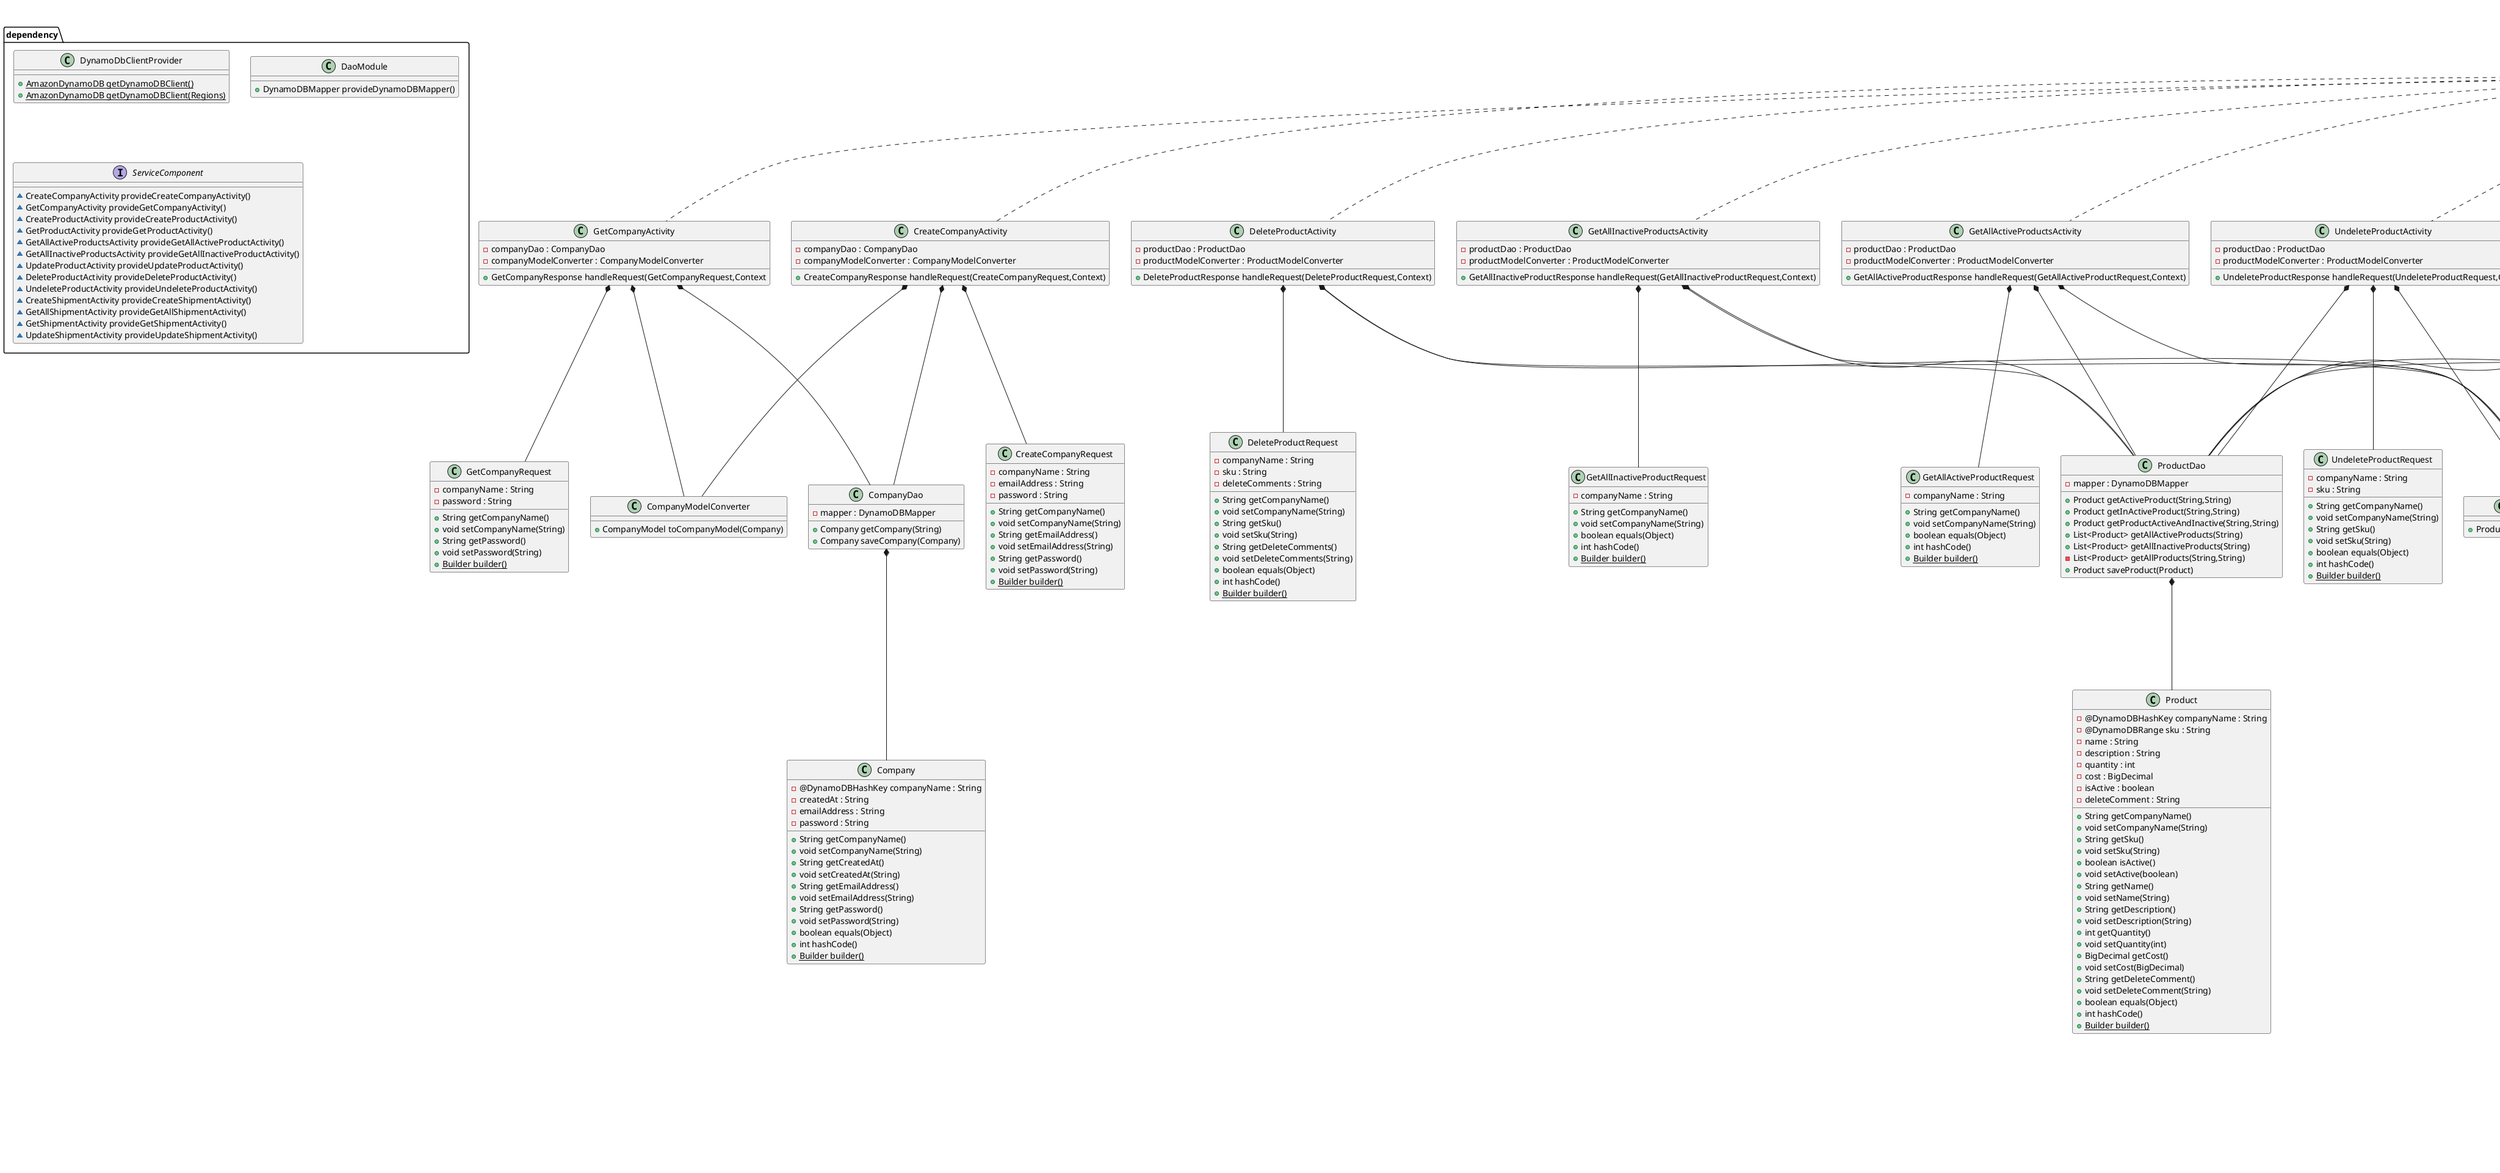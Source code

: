 @startuml
interface RequestHandler {
O handleRequest(I input, Context context)
}

class Company {
- @DynamoDBHashKey companyName : String
- createdAt : String
- emailAddress : String
- password : String
+ String getCompanyName()
+ void setCompanyName(String)
+ String getCreatedAt()
+ void setCreatedAt(String)
+ String getEmailAddress()
+ void setEmailAddress(String)
+ String getPassword()
+ void setPassword(String)
+ boolean equals(Object)
+ int hashCode()
+ {static} Builder builder()
}

class CompanyModelConverter {
+ CompanyModel toCompanyModel(Company)
}

class CreateCompanyActivity {
- companyDao : CompanyDao
- companyModelConverter : CompanyModelConverter
+ CreateCompanyResponse handleRequest(CreateCompanyRequest,Context)
}

class CreateCompanyRequest {
- companyName : String
- emailAddress : String
- password : String
+ String getCompanyName()
+ void setCompanyName(String)
+ String getEmailAddress()
+ void setEmailAddress(String)
+ String getPassword()
+ void setPassword(String)
+ {static} Builder builder()
}

class GetCompanyActivity {
- companyDao : CompanyDao
- companyModelConverter : CompanyModelConverter
+ GetCompanyResponse handleRequest(GetCompanyRequest,Context
}

class GetCompanyRequest {
- companyName : String
- password : String
+ String getCompanyName()
+ void setCompanyName(String)
+ String getPassword()
+ void setPassword(String)
+ {static} Builder builder()
}

class CompanyDao {
- mapper : DynamoDBMapper
+ Company getCompany(String)
+ Company saveCompany(Company)
}

class ProductDao {
- mapper : DynamoDBMapper
+ Product getActiveProduct(String,String)
+ Product getInActiveProduct(String,String)
+ Product getProductActiveAndInactive(String,String)
+ List<Product> getAllActiveProducts(String)
+ List<Product> getAllInactiveProducts(String)
- List<Product> getAllProducts(String,String)
+ Product saveProduct(Product)
}

class Product {
- @DynamoDBHashKey companyName : String
- @DynamoDBRange sku : String
- name : String
- description : String
- quantity : int
- cost : BigDecimal
- isActive : boolean
- deleteComment : String
+ String getCompanyName()
+ void setCompanyName(String)
+ String getSku()
+ void setSku(String)
+ boolean isActive()
+ void setActive(boolean)
+ String getName()
+ void setName(String)
+ String getDescription()
+ void setDescription(String)
+ int getQuantity()
+ void setQuantity(int)
+ BigDecimal getCost()
+ void setCost(BigDecimal)
+ String getDeleteComment()
+ void setDeleteComment(String)
+ boolean equals(Object)
+ int hashCode()
+ {static} Builder builder()
}

class ProductModelConverter {
+ ProductModel toProductModel(Product)
}

class CreateProductActivity {
- productDao : ProductDao
- productModelConverter : ProductModelConverter
+ CreateProductResponse handleRequest(CreateProductRequest,Context)
}

class CreateProductRequest {
- companyName : String
- sku : String
- name : String
- description : String
- quantity : int
- cost : BigDecimal
+ String getCompanyName()
+ void setCompanyName(String)
+ String getSku()
+ void setSku(String)
+ String getName()
+ void setName(String)
+ String getDescription()
+ void setDescription(String)
+ int getQuantity()
+ void setQuantity(int)
+ BigDecimal getCost()
+ void setCost(BigDecimal)
+ boolean equals(Object)
+ int hashCode()
+ {static} Builder builder()
}

class GetProductActivity {
- productDao : ProductDao
- productModelConverter : ProductModelConverter
+ GetProductResponse handleRequest(GetProductRequest,Context)
}

class GetProductRequest {
- companyName : String
- sku : String
+ String getCompanyName()
+ void setCompanyName(String)
+ String getSku()
+ void setSku(String)
+ boolean equals(Object)
+ int hashCode()
+ {static} Builder builder()
}

class GetAllActiveProductsActivity {
- productDao : ProductDao
- productModelConverter : ProductModelConverter
+ GetAllActiveProductResponse handleRequest(GetAllActiveProductRequest,Context)
}

class GetAllActiveProductRequest {
- companyName : String
+ String getCompanyName()
+ void setCompanyName(String)
+ boolean equals(Object)
+ int hashCode()
+ {static} Builder builder()
}

class GetAllInactiveProductsActivity {
- productDao : ProductDao
- productModelConverter : ProductModelConverter
+ GetAllInactiveProductResponse handleRequest(GetAllInactiveProductRequest,Context)
}

class GetAllInactiveProductRequest {
- companyName : String
+ String getCompanyName()
+ void setCompanyName(String)
+ boolean equals(Object)
+ int hashCode()
+ {static} Builder builder()
}

class UpdateProductActivity {
- productDao : ProductDao
- productModelConverter : ProductModelConverter
+ UpdateProductResponse handleRequest(UpdateProductRequest,Context)
}

class UpdateProductRequest {
- companyName : String
- sku : String
- name : String
- description : String
- quantity : int
- cost : BigDecimal
+ String getCompanyName()
+ void setCompanyName(String)
+ String getSku()
+ void setSku(String)
+ String getName()
+ void setName(String)
+ String getDescription()
+ void setDescription(String)
+ int getQuantity()
+ void setQuantity(int)
+ BigDecimal getCost()
+ void setCost(BigDecimal)
+ boolean equals(Object)
+ int hashCode()
+ {static} Builder builder()
}

class DeleteProductRequest {
- companyName : String
- sku : String
- deleteComments : String
+ String getCompanyName()
+ void setCompanyName(String)
+ String getSku()
+ void setSku(String)
+ String getDeleteComments()
+ void setDeleteComments(String)
+ boolean equals(Object)
+ int hashCode()
+ {static} Builder builder()
}

class DeleteProductActivity {
- productDao : ProductDao
- productModelConverter : ProductModelConverter
+ DeleteProductResponse handleRequest(DeleteProductRequest,Context)
}

class UndeleteProductActivity {
- productDao : ProductDao
- productModelConverter : ProductModelConverter
+ UndeleteProductResponse handleRequest(UndeleteProductRequest,Context)
}


class UndeleteProductRequest {
- companyName : String
- sku : String
+ String getCompanyName()
+ void setCompanyName(String)
+ String getSku()
+ void setSku(String)
+ boolean equals(Object)
+ int hashCode()
+ {static} Builder builder()
}

class Shipment {
- companyName : String
- shipmentId : String
- createdAt : String
- shippingAddress : String
- status : ShipmentStatus
- trackingNumber : String
- productsShipped : Map<String,Integer>
+ String getCompanyName()
+ void setCompanyName(String)
+ String getShipmentId()
+ void setShipmentId(String)
+ String getCreatedAt()
+ void setCreatedAt(String)
+ String getShippingAddress()
+ void setShippingAddress(String)
+ ShipmentStatus getStatus()
+ void setStatus(ShipmentStatus)
+ String getTrackingNumber()
+ void setTrackingNumber(String)
+ Map<String,Integer> getProductsShipped()
+ void setProductsShipped(Map<String,Integer>)
+ boolean equals(Object)
+ int hashCode()
+ {static} Builder builder()
}

enum ShipmentStatus {
    LABELCREATED,
    INTRANSIT,
    COMPLETED,
    DELAYED,
    FAILED,
    UNKNOWN
}

class ShipmentDao {
- mapper : DynamoDBMapper
+ Shipment getShipment(String,String)
+ List<Shipment> getAllShipments(String)
+ Shipment saveShipment(Shipment)
}

class ShipmentModelConverter {
+ ShipmentModel toShipmentModel(Shipment)
}

class CreateShipmentActivity {
- shipmentDao : ShipmentDao
- shipmentModelConverter : ShipmentModelConverter
- productDao : ProductDao
+ CreateShipmentResponse handleRequest(CreateShipmentRequest,Context)
}

class CreateShipmentRequest {
- companyName : String
- shippingAddress : String
- productsShipped : Map<String,Integer>
+ String getCompanyName()
+ void setCompanyName(String)
+ String getShippingAddress()
+ void setShippingAddress(String)
+ Map<String,Integer> getProductsShipped()
+ void setProductsShipped(Map<String,Integer>)
+ {static} Builder builder()
}

class GetAllShipmentActivity {
- shipmentDao : ShipmentDao
- shipmentModelConverter : ShipmentModelConverter
+ GetAllShipmentResponse handleRequest(GetAllShipmentRequest,Context)
}

class GetAllShipmentRequest {
- companyName : String
+ String getCompanyName()
+ void setCompanyName(String)
+ {static} Builder builder()
}


class GetShipmentActivity {
- shipmentDao : ShipmentDao
- shipmentModelConverter : ShipmentModelConverter
+ GetShipmentResponse handleRequest(GetShipmentRequest,Context)
}

class GetShipmentRequest {
- companyName : String
- shipmentId : String
+ String getCompanyName()
+ void setCompanyName(String)
+ String getShipmentId()
+ void setShipmentId(String)
+ {static} Builder builder()
}

class UpdateShipmentActivity {
- shipmentDao : ShipmentDao
- shipmentModelConverter : ShipmentModelConverter
+ UpdateShipmentResponse handleRequest(UpdateShipmentRequest,Context)
}

class UpdateShipmentRequest {
- companyName : String
- shipmentId : String
- shippingAddress : String
- status : ShipmentStatus
- trackingNumber : String
+ String getCompanyName()
+ void setCompanyName(String)
+ String getShipmentId()
+ void setShipmentId(String)
+ String getShippingAddress()
+ void setShippingAddress(String)
+ ShipmentStatus getStatus()
+ void setStatus(ShipmentStatus)
+ String getTrackingNumber()
+ void setTrackingNumber(String)
+ boolean equals(Object)
+ int hashCode()
+ {static} Builder builder()
}

class utils.InventoryManagerServiceUtility {
- {static} Pattern VALID_EMAIL_PATTERN
- {static} Pattern VALID_PASSWORD_PATTERN
+ {static} int ID_LENGTH
+ {static} boolean isValidEmailAddress(String)
+ {static} boolean isValidPassword(String)
+ {static} String generateId()
}

class dependency.DynamoDbClientProvider {
+ {static} AmazonDynamoDB getDynamoDBClient()
+ {static} AmazonDynamoDB getDynamoDBClient(Regions)
}

class dependency.DaoModule {
+ DynamoDBMapper provideDynamoDBMapper()
}

interface dependency.ServiceComponent {
~ CreateCompanyActivity provideCreateCompanyActivity()
~ GetCompanyActivity provideGetCompanyActivity()
~ CreateProductActivity provideCreateProductActivity()
~ GetProductActivity provideGetProductActivity()
~ GetAllActiveProductsActivity provideGetAllActiveProductActivity()
~ GetAllInactiveProductsActivity provideGetAllInactiveProductActivity()
~ UpdateProductActivity provideUpdateProductActivity()
~ DeleteProductActivity provideDeleteProductActivity()
~ UndeleteProductActivity provideUndeleteProductActivity()
~ CreateShipmentActivity provideCreateShipmentActivity()
~ GetAllShipmentActivity provideGetAllShipmentActivity()
~ GetShipmentActivity provideGetShipmentActivity()
~ UpdateShipmentActivity provideUpdateShipmentActivity()
}


RequestHandler <|.. CreateCompanyActivity
RequestHandler <|.. GetCompanyActivity
RequestHandler <|.. CreateProductActivity
RequestHandler <|.. GetProductActivity
RequestHandler <|.. GetAllActiveProductsActivity
RequestHandler <|.. GetAllInactiveProductsActivity
RequestHandler <|.. UpdateProductActivity
RequestHandler <|.. DeleteProductActivity
RequestHandler <|.. UndeleteProductActivity
RequestHandler <|.. CreateShipmentActivity
RequestHandler <|.. GetAllShipmentActivity
RequestHandler <|.. GetShipmentActivity
RequestHandler <|.. UpdateShipmentActivity
CreateCompanyActivity *-- CompanyDao
CreateCompanyActivity *-- CompanyModelConverter
CreateCompanyActivity *-- CreateCompanyRequest
GetCompanyActivity *-- GetCompanyRequest
CompanyDao *-- Company
GetCompanyActivity *-- CompanyDao
GetCompanyActivity *-- CompanyModelConverter
CreateProductActivity *-- ProductDao
CreateProductActivity *-- ProductModelConverter
CreateProductActivity *-- CreateProductRequest
GetProductActivity *-- ProductDao
GetProductActivity *-- ProductModelConverter
GetProductActivity *-- GetProductRequest
GetAllActiveProductsActivity *-- ProductDao
GetAllActiveProductsActivity *-- ProductModelConverter
GetAllActiveProductsActivity *-- GetAllActiveProductRequest
GetAllInactiveProductsActivity *-- ProductDao
GetAllInactiveProductsActivity *-- ProductModelConverter
GetAllInactiveProductsActivity *-- GetAllInactiveProductRequest
UpdateProductActivity *-- ProductDao
UpdateShipmentActivity *-- ProductModelConverter
UpdateProductActivity *-- UpdateProductRequest
DeleteProductActivity *-- ProductDao
DeleteProductActivity *-- ProductModelConverter
DeleteProductActivity *-- DeleteProductRequest
UndeleteProductActivity *-- ProductDao
UndeleteProductActivity *-- UndeleteProductRequest
UndeleteProductActivity *-- ProductModelConverter
ProductDao *-- Product
ShipmentDao *-- Shipment
Shipment *-- ShipmentStatus
CreateShipmentActivity *-- ShipmentDao
CreateShipmentActivity *-- ShipmentModelConverter
CreateShipmentActivity *-- CreateShipmentRequest
GetAllShipmentActivity *-- ShipmentDao
GetAllShipmentActivity *-- ShipmentModelConverter
GetAllShipmentActivity *-- GetAllShipmentRequest
GetShipmentActivity *-- ShipmentDao
GetShipmentActivity *-- ShipmentModelConverter
GetShipmentActivity *-- GetShipmentRequest
UpdateShipmentActivity *-- ShipmentDao
UpdateShipmentActivity *-- UpdateShipmentRequest
UpdateShipmentActivity *-- ShipmentModelConverter
newpage

Title: Responses

class CompanyModel {
- companyName : String
- createdAt : String
- emailAddress : String
+ String getCompanyName()
+ void setCompanyName(String)
+ String getCreatedAt()
+ void setCreatedAt(String)
+ String getEmailAddress()
+ void setEmailAddress(String)
+ {static} Builder builder()
}

class CreateCompanyResponse {
- companyModel : CompanyModel
+ CompanyModel getCompanyModel()
+ void setCompanyModel(CompanyModel)
+ {static} Builder builder()
}

class GetCompanyResponse {
- companyModel : CompanyModel
+ CompanyModel getCompanyModel()
+ void setCompanyModel(CompanyModel)
+ {static} Builder builder()
}

class ProductModel {
- companyName : String
- sku : String
- name : String
- description : String
- quantity : int
- cost : BigDecimal
- isActive : boolean
- deleteComment : String
+ String getCompanyName()
+ void setCompanyName(String)
+ String getSku()
+ void setSku(String)
+ String getName()
+ void setName(String)
+ String getDescription()
+ void setDescription(String)
+ int getQuantity()
+ void setQuantity(int)
+ BigDecimal getCost()
+ void setCost(BigDecimal)
+ boolean isActive()
+ void setActive(boolean)
+ String getDeleteComment()
+ void setDeleteComment(String)
+ boolean equals(Object)
+ int hashCode()
+ String toString()
+ {static} Builder builder()
}

class CreateProductResponse {
- productModel : ProductModel
+ ProductModel getProductModel()
+ void setProductModel(ProductModel)
+ {static} Builder builder()
}

class GetProductResponse {
- productModel : ProductModel
+ ProductModel getProductModel()
+ void setProductModel(ProductModel)
+ {static} Builder builder()
}

class GetAllActiveProductResponse {
- activeProductsList : List<ProductModel>
+ List<ProductModel> getActiveProductsList()
+ void setActiveProductsList(List<ProductModel>)
+ {static} Builder builder()
}

class GetAllInactiveProductResponse {
- inactiveProductsList : List<ProductModel>
+ List<ProductModel> getInactiveProductsList()
+ void setInactiveProductsList(List<ProductModel>)
+ {static} Builder builder()
}

class UpdateProductResponse {
- productModel : ProductModel
+ ProductModel getProductModel()
+ void setProductModel(ProductModel)
+ {static} Builder builder()
}

class DeleteProductResponse {
- productModel : ProductModel
+ ProductModel getProductModel()
+ void setProductModel(ProductModel)
+ {static} Builder builder()
}


class UndeleteProductResponse {
- productModel : ProductModel
+ ProductModel getProductModel()
+ void setProductModel(ProductModel)
+ {static} Builder builder()
}

class ShipmentModel {
- companyName : String
- shipmentId : String
- createdAt : String
- shippingAddress : String
- status : ShipmentStatus
- trackingNumber : String
- productsShipped : Map<String,Integer>
+ String getCompanyName()
+ void setCompanyName(String)
+ String getShipmentId()
+ void setShipmentId(String)
+ String getCreatedAt()
+ void setCreatedAt(String)
+ String getShippingAddress()
+ void setShippingAddress(String)
+ ShipmentStatus getStatus()
+ void setStatus(ShipmentStatus)
+ String getTrackingNumber()
+ void setTrackingNumber(String)
+ Map<String,Integer> getProductsShipped()
+ void setProductsShipped(Map<String,Integer>)
+ {static} Builder builder()
}

class CreateShipmentResponse {
- shipmentModel : ShipmentModel
+ ShipmentModel getShipmentModel()
+ void setShipmentModel(ShipmentModel)
+ {static} Builder builder()
}

class UpdateShipmentResponse {
- shipmentModel : ShipmentModel
+ ShipmentModel getShipmentModel()
+ void setShipmentModel(ShipmentModel)
+ {static} Builder builder()
}

CreateCompanyResponse *-- CompanyModel
GetCompanyResponse *-- CompanyModel
CreateProductResponse *-- ProductModel
GetProductResponse *-- ProductModel
GetAllActiveProductResponse *-- ProductModel
GetAllInactiveProductResponse *-- ProductModel
UpdateProductResponse *-- ProductModel
DeleteProductResponse *-- ProductModel
UndeleteProductResponse *-- ProductModel
GetShipmentResponse *-- ShipmentModel
CreateShipmentResponse *-- ShipmentModel
GetAllShipmentResponse *-- ShipmentModel
UpdateShipmentResponse *-- ShipmentModel

newpage

class ProductNotFoundException {
- {static} long serialVersionUID
}

class CompanyNameAlreadyExistsException {
- {static} long serialVersionUID
}

class ProductAlreadyExistsException {
- {static} long serialVersionUID
}

class CompanyNotFoundException {
- {static} long serialVersionUID
}

class ShipmentNotFoundException {
- {static} long serialVersionUID
}

class InvalidPasswordException {
- {static} long serialVersionUID
}

class InvalidAttributeValueException {
- {static} long serialVersionUID
}

RuntimeException *-- ProductNotFoundException
RuntimeException *-- CompanyNameAlreadyExistsException
RuntimeException *-- InvalidAttributeValueException
RuntimeException *-- CompanyNotFoundException
RuntimeException *-- InvalidPasswordException
RuntimeException *-- ProductAlreadyExistsException
RuntimeException *-- ShipmentNotFoundException
@enduml